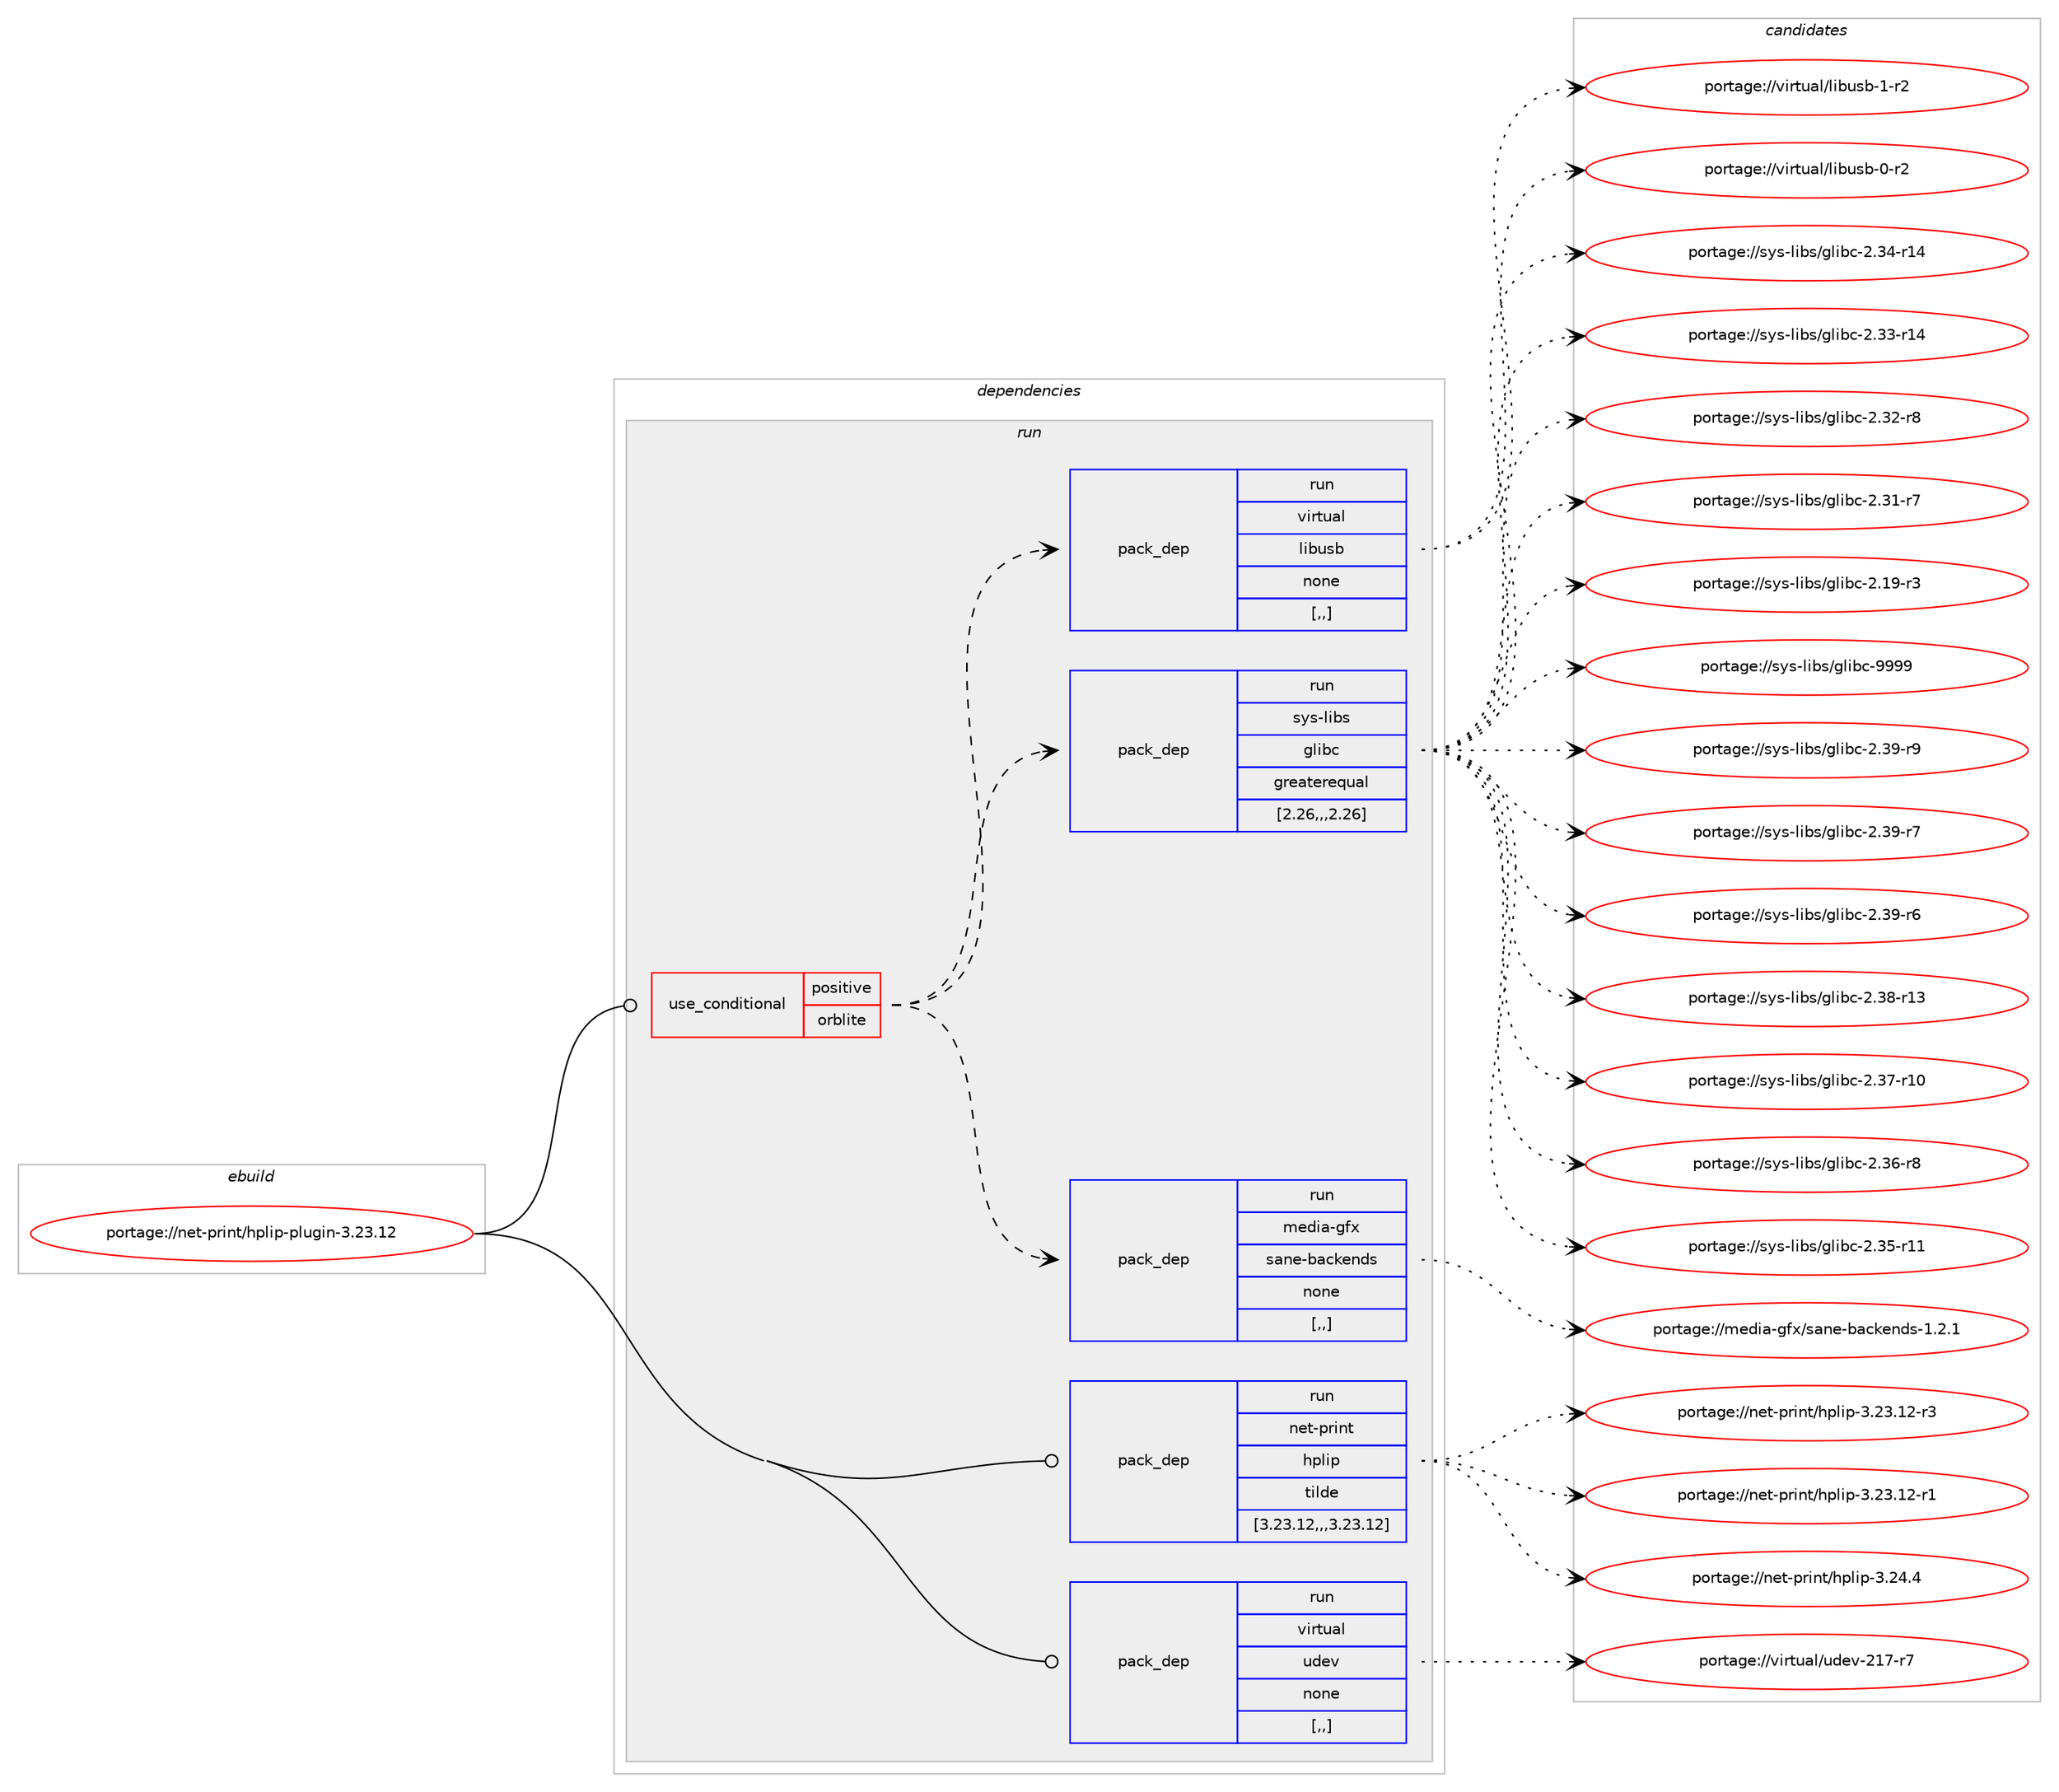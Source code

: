 digraph prolog {

# *************
# Graph options
# *************

newrank=true;
concentrate=true;
compound=true;
graph [rankdir=LR,fontname=Helvetica,fontsize=10,ranksep=1.5];#, ranksep=2.5, nodesep=0.2];
edge  [arrowhead=vee];
node  [fontname=Helvetica,fontsize=10];

# **********
# The ebuild
# **********

subgraph cluster_leftcol {
color=gray;
rank=same;
label=<<i>ebuild</i>>;
id [label="portage://net-print/hplip-plugin-3.23.12", color=red, width=4, href="../net-print/hplip-plugin-3.23.12.svg"];
}

# ****************
# The dependencies
# ****************

subgraph cluster_midcol {
color=gray;
label=<<i>dependencies</i>>;
subgraph cluster_compile {
fillcolor="#eeeeee";
style=filled;
label=<<i>compile</i>>;
}
subgraph cluster_compileandrun {
fillcolor="#eeeeee";
style=filled;
label=<<i>compile and run</i>>;
}
subgraph cluster_run {
fillcolor="#eeeeee";
style=filled;
label=<<i>run</i>>;
subgraph cond100601 {
dependency380849 [label=<<TABLE BORDER="0" CELLBORDER="1" CELLSPACING="0" CELLPADDING="4"><TR><TD ROWSPAN="3" CELLPADDING="10">use_conditional</TD></TR><TR><TD>positive</TD></TR><TR><TD>orblite</TD></TR></TABLE>>, shape=none, color=red];
subgraph pack277488 {
dependency380850 [label=<<TABLE BORDER="0" CELLBORDER="1" CELLSPACING="0" CELLPADDING="4" WIDTH="220"><TR><TD ROWSPAN="6" CELLPADDING="30">pack_dep</TD></TR><TR><TD WIDTH="110">run</TD></TR><TR><TD>media-gfx</TD></TR><TR><TD>sane-backends</TD></TR><TR><TD>none</TD></TR><TR><TD>[,,]</TD></TR></TABLE>>, shape=none, color=blue];
}
dependency380849:e -> dependency380850:w [weight=20,style="dashed",arrowhead="vee"];
subgraph pack277489 {
dependency380851 [label=<<TABLE BORDER="0" CELLBORDER="1" CELLSPACING="0" CELLPADDING="4" WIDTH="220"><TR><TD ROWSPAN="6" CELLPADDING="30">pack_dep</TD></TR><TR><TD WIDTH="110">run</TD></TR><TR><TD>sys-libs</TD></TR><TR><TD>glibc</TD></TR><TR><TD>greaterequal</TD></TR><TR><TD>[2.26,,,2.26]</TD></TR></TABLE>>, shape=none, color=blue];
}
dependency380849:e -> dependency380851:w [weight=20,style="dashed",arrowhead="vee"];
subgraph pack277490 {
dependency380852 [label=<<TABLE BORDER="0" CELLBORDER="1" CELLSPACING="0" CELLPADDING="4" WIDTH="220"><TR><TD ROWSPAN="6" CELLPADDING="30">pack_dep</TD></TR><TR><TD WIDTH="110">run</TD></TR><TR><TD>virtual</TD></TR><TR><TD>libusb</TD></TR><TR><TD>none</TD></TR><TR><TD>[,,]</TD></TR></TABLE>>, shape=none, color=blue];
}
dependency380849:e -> dependency380852:w [weight=20,style="dashed",arrowhead="vee"];
}
id:e -> dependency380849:w [weight=20,style="solid",arrowhead="odot"];
subgraph pack277491 {
dependency380853 [label=<<TABLE BORDER="0" CELLBORDER="1" CELLSPACING="0" CELLPADDING="4" WIDTH="220"><TR><TD ROWSPAN="6" CELLPADDING="30">pack_dep</TD></TR><TR><TD WIDTH="110">run</TD></TR><TR><TD>net-print</TD></TR><TR><TD>hplip</TD></TR><TR><TD>tilde</TD></TR><TR><TD>[3.23.12,,,3.23.12]</TD></TR></TABLE>>, shape=none, color=blue];
}
id:e -> dependency380853:w [weight=20,style="solid",arrowhead="odot"];
subgraph pack277492 {
dependency380854 [label=<<TABLE BORDER="0" CELLBORDER="1" CELLSPACING="0" CELLPADDING="4" WIDTH="220"><TR><TD ROWSPAN="6" CELLPADDING="30">pack_dep</TD></TR><TR><TD WIDTH="110">run</TD></TR><TR><TD>virtual</TD></TR><TR><TD>udev</TD></TR><TR><TD>none</TD></TR><TR><TD>[,,]</TD></TR></TABLE>>, shape=none, color=blue];
}
id:e -> dependency380854:w [weight=20,style="solid",arrowhead="odot"];
}
}

# **************
# The candidates
# **************

subgraph cluster_choices {
rank=same;
color=gray;
label=<<i>candidates</i>>;

subgraph choice277488 {
color=black;
nodesep=1;
choice1091011001059745103102120471159711010145989799107101110100115454946504649 [label="portage://media-gfx/sane-backends-1.2.1", color=red, width=4,href="../media-gfx/sane-backends-1.2.1.svg"];
dependency380850:e -> choice1091011001059745103102120471159711010145989799107101110100115454946504649:w [style=dotted,weight="100"];
}
subgraph choice277489 {
color=black;
nodesep=1;
choice11512111545108105981154710310810598994557575757 [label="portage://sys-libs/glibc-9999", color=red, width=4,href="../sys-libs/glibc-9999.svg"];
choice115121115451081059811547103108105989945504651574511457 [label="portage://sys-libs/glibc-2.39-r9", color=red, width=4,href="../sys-libs/glibc-2.39-r9.svg"];
choice115121115451081059811547103108105989945504651574511455 [label="portage://sys-libs/glibc-2.39-r7", color=red, width=4,href="../sys-libs/glibc-2.39-r7.svg"];
choice115121115451081059811547103108105989945504651574511454 [label="portage://sys-libs/glibc-2.39-r6", color=red, width=4,href="../sys-libs/glibc-2.39-r6.svg"];
choice11512111545108105981154710310810598994550465156451144951 [label="portage://sys-libs/glibc-2.38-r13", color=red, width=4,href="../sys-libs/glibc-2.38-r13.svg"];
choice11512111545108105981154710310810598994550465155451144948 [label="portage://sys-libs/glibc-2.37-r10", color=red, width=4,href="../sys-libs/glibc-2.37-r10.svg"];
choice115121115451081059811547103108105989945504651544511456 [label="portage://sys-libs/glibc-2.36-r8", color=red, width=4,href="../sys-libs/glibc-2.36-r8.svg"];
choice11512111545108105981154710310810598994550465153451144949 [label="portage://sys-libs/glibc-2.35-r11", color=red, width=4,href="../sys-libs/glibc-2.35-r11.svg"];
choice11512111545108105981154710310810598994550465152451144952 [label="portage://sys-libs/glibc-2.34-r14", color=red, width=4,href="../sys-libs/glibc-2.34-r14.svg"];
choice11512111545108105981154710310810598994550465151451144952 [label="portage://sys-libs/glibc-2.33-r14", color=red, width=4,href="../sys-libs/glibc-2.33-r14.svg"];
choice115121115451081059811547103108105989945504651504511456 [label="portage://sys-libs/glibc-2.32-r8", color=red, width=4,href="../sys-libs/glibc-2.32-r8.svg"];
choice115121115451081059811547103108105989945504651494511455 [label="portage://sys-libs/glibc-2.31-r7", color=red, width=4,href="../sys-libs/glibc-2.31-r7.svg"];
choice115121115451081059811547103108105989945504649574511451 [label="portage://sys-libs/glibc-2.19-r3", color=red, width=4,href="../sys-libs/glibc-2.19-r3.svg"];
dependency380851:e -> choice11512111545108105981154710310810598994557575757:w [style=dotted,weight="100"];
dependency380851:e -> choice115121115451081059811547103108105989945504651574511457:w [style=dotted,weight="100"];
dependency380851:e -> choice115121115451081059811547103108105989945504651574511455:w [style=dotted,weight="100"];
dependency380851:e -> choice115121115451081059811547103108105989945504651574511454:w [style=dotted,weight="100"];
dependency380851:e -> choice11512111545108105981154710310810598994550465156451144951:w [style=dotted,weight="100"];
dependency380851:e -> choice11512111545108105981154710310810598994550465155451144948:w [style=dotted,weight="100"];
dependency380851:e -> choice115121115451081059811547103108105989945504651544511456:w [style=dotted,weight="100"];
dependency380851:e -> choice11512111545108105981154710310810598994550465153451144949:w [style=dotted,weight="100"];
dependency380851:e -> choice11512111545108105981154710310810598994550465152451144952:w [style=dotted,weight="100"];
dependency380851:e -> choice11512111545108105981154710310810598994550465151451144952:w [style=dotted,weight="100"];
dependency380851:e -> choice115121115451081059811547103108105989945504651504511456:w [style=dotted,weight="100"];
dependency380851:e -> choice115121115451081059811547103108105989945504651494511455:w [style=dotted,weight="100"];
dependency380851:e -> choice115121115451081059811547103108105989945504649574511451:w [style=dotted,weight="100"];
}
subgraph choice277490 {
color=black;
nodesep=1;
choice1181051141161179710847108105981171159845494511450 [label="portage://virtual/libusb-1-r2", color=red, width=4,href="../virtual/libusb-1-r2.svg"];
choice1181051141161179710847108105981171159845484511450 [label="portage://virtual/libusb-0-r2", color=red, width=4,href="../virtual/libusb-0-r2.svg"];
dependency380852:e -> choice1181051141161179710847108105981171159845494511450:w [style=dotted,weight="100"];
dependency380852:e -> choice1181051141161179710847108105981171159845484511450:w [style=dotted,weight="100"];
}
subgraph choice277491 {
color=black;
nodesep=1;
choice110101116451121141051101164710411210810511245514650524652 [label="portage://net-print/hplip-3.24.4", color=red, width=4,href="../net-print/hplip-3.24.4.svg"];
choice110101116451121141051101164710411210810511245514650514649504511451 [label="portage://net-print/hplip-3.23.12-r3", color=red, width=4,href="../net-print/hplip-3.23.12-r3.svg"];
choice110101116451121141051101164710411210810511245514650514649504511449 [label="portage://net-print/hplip-3.23.12-r1", color=red, width=4,href="../net-print/hplip-3.23.12-r1.svg"];
dependency380853:e -> choice110101116451121141051101164710411210810511245514650524652:w [style=dotted,weight="100"];
dependency380853:e -> choice110101116451121141051101164710411210810511245514650514649504511451:w [style=dotted,weight="100"];
dependency380853:e -> choice110101116451121141051101164710411210810511245514650514649504511449:w [style=dotted,weight="100"];
}
subgraph choice277492 {
color=black;
nodesep=1;
choice1181051141161179710847117100101118455049554511455 [label="portage://virtual/udev-217-r7", color=red, width=4,href="../virtual/udev-217-r7.svg"];
dependency380854:e -> choice1181051141161179710847117100101118455049554511455:w [style=dotted,weight="100"];
}
}

}
